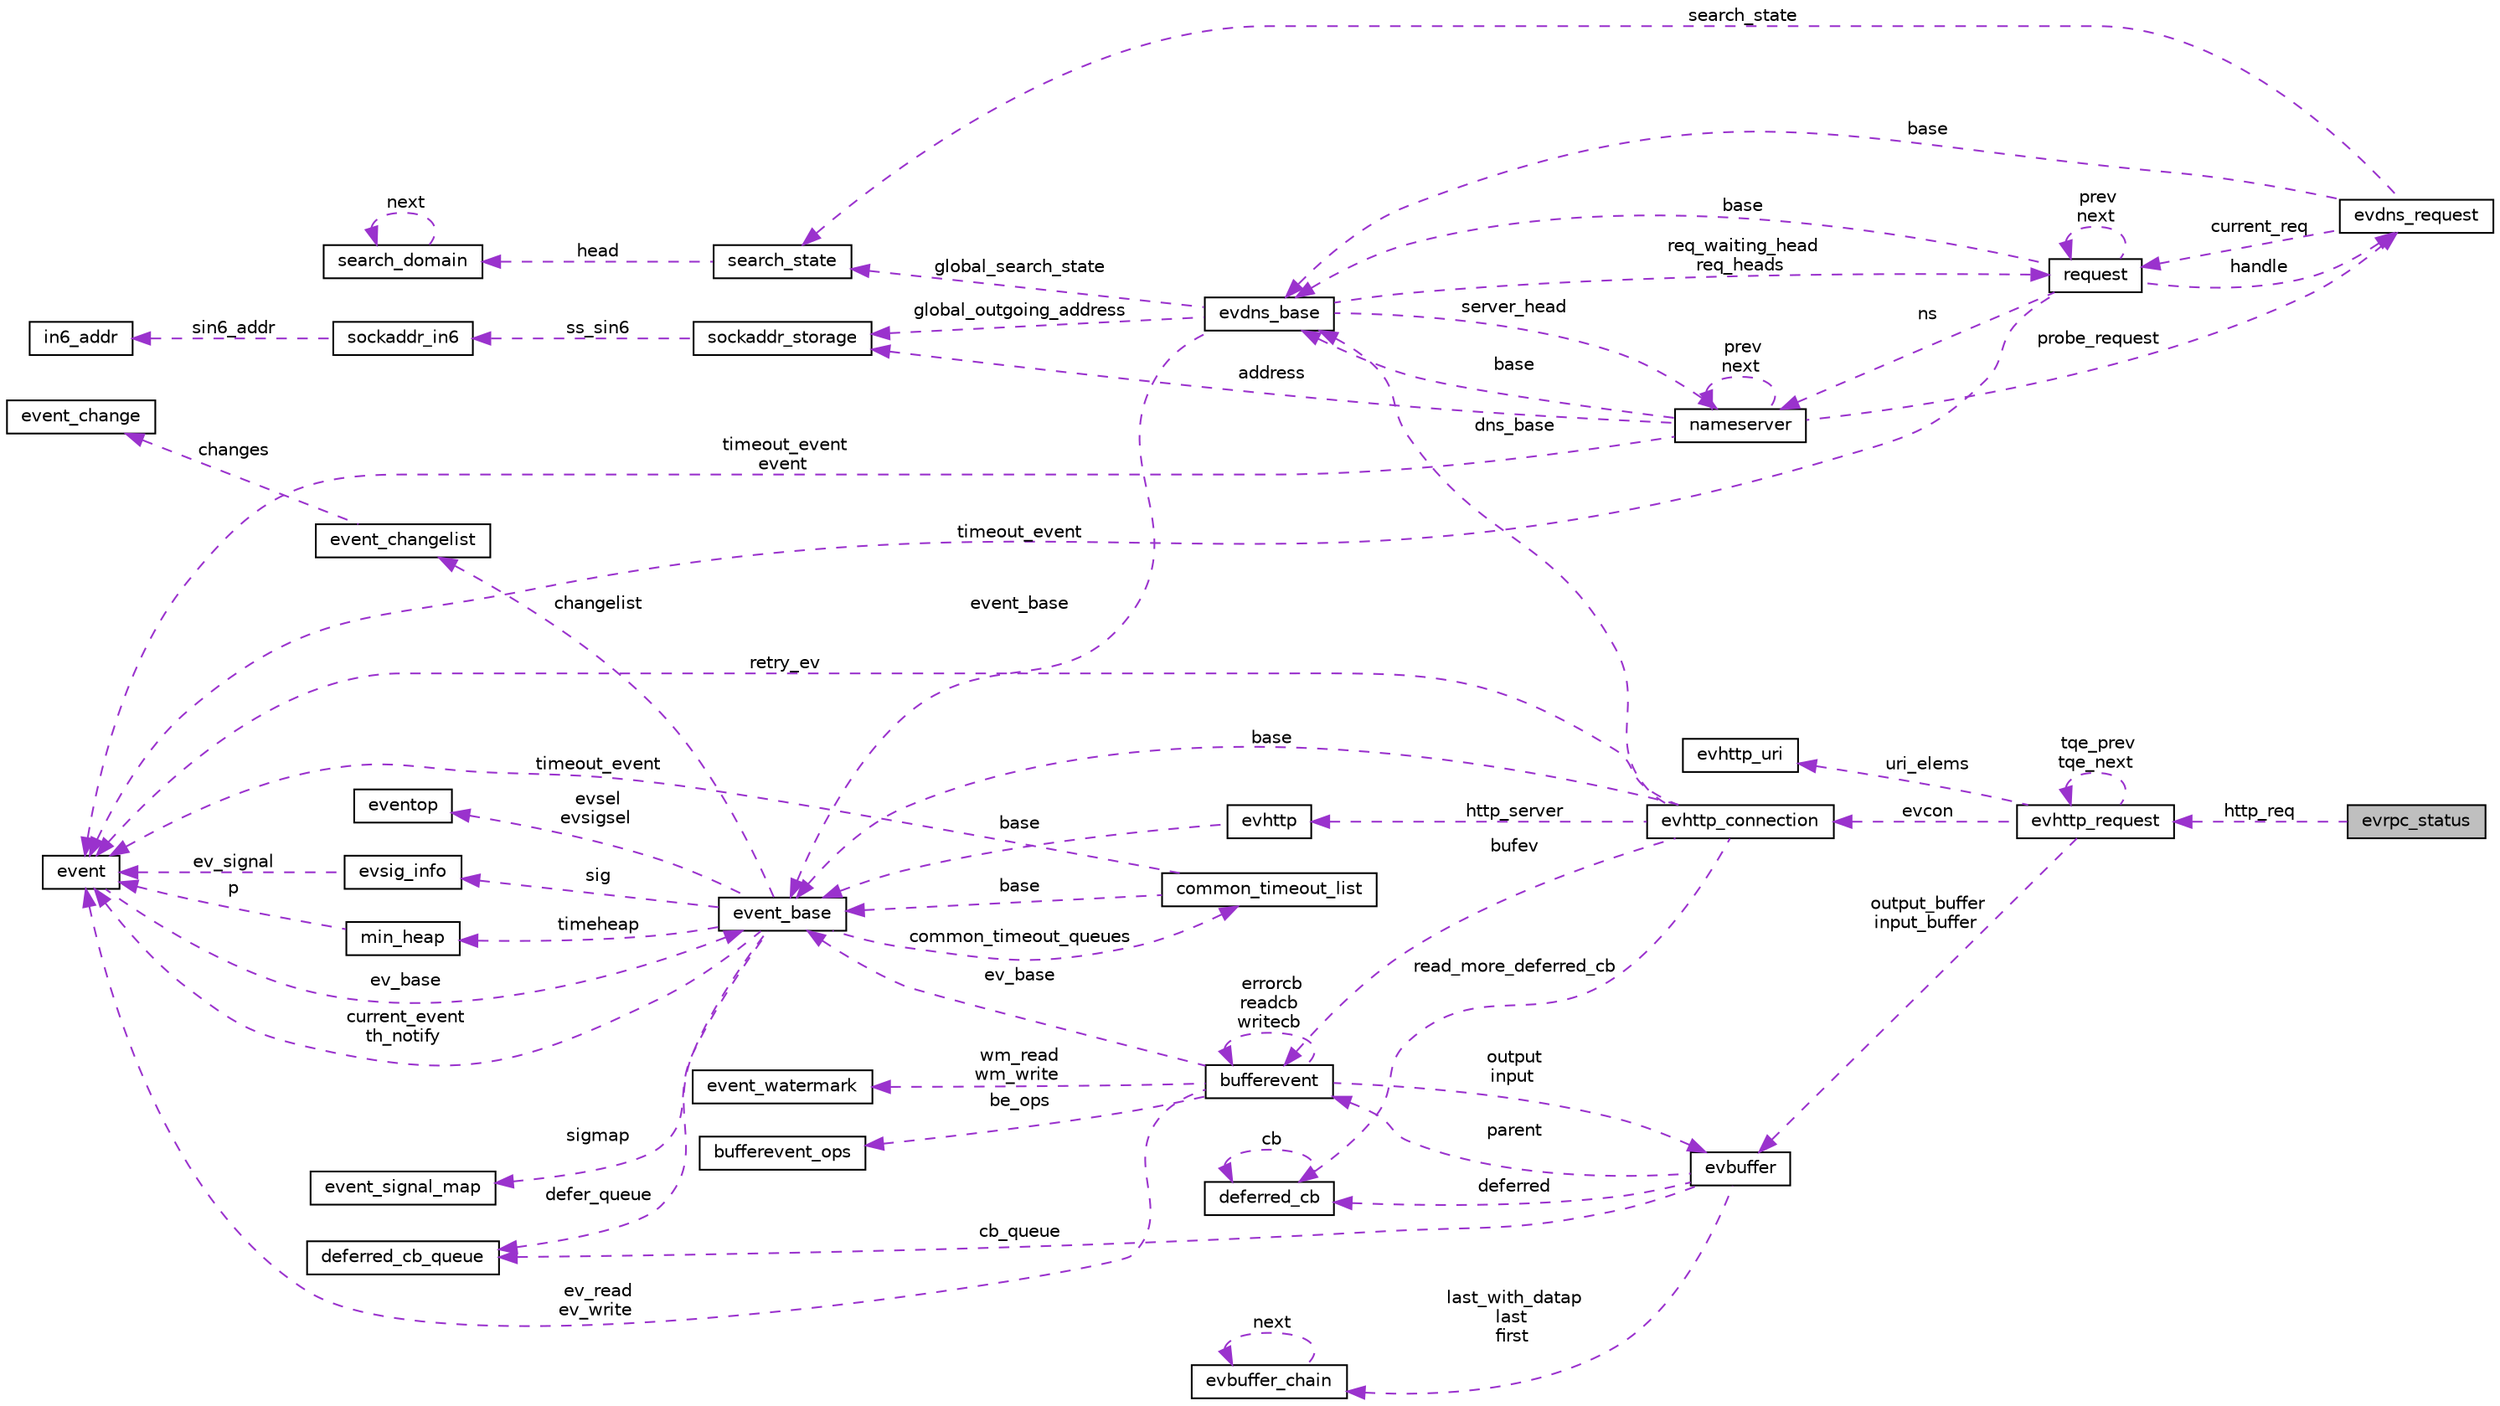 digraph G
{
  edge [fontname="Helvetica",fontsize="10",labelfontname="Helvetica",labelfontsize="10"];
  node [fontname="Helvetica",fontsize="10",shape=record];
  rankdir="LR";
  Node1 [label="evrpc_status",height=0.2,width=0.4,color="black", fillcolor="grey75", style="filled" fontcolor="black"];
  Node2 -> Node1 [dir="back",color="darkorchid3",fontsize="10",style="dashed",label=" http_req" ,fontname="Helvetica"];
  Node2 [label="evhttp_request",height=0.2,width=0.4,color="black", fillcolor="white", style="filled",URL="$structevhttp__request.html"];
  Node3 -> Node2 [dir="back",color="darkorchid3",fontsize="10",style="dashed",label=" evcon" ,fontname="Helvetica"];
  Node3 [label="evhttp_connection",height=0.2,width=0.4,color="black", fillcolor="white", style="filled",URL="$structevhttp__connection.html"];
  Node4 -> Node3 [dir="back",color="darkorchid3",fontsize="10",style="dashed",label=" dns_base" ,fontname="Helvetica"];
  Node4 [label="evdns_base",height=0.2,width=0.4,color="black", fillcolor="white", style="filled",URL="$structevdns__base.html"];
  Node5 -> Node4 [dir="back",color="darkorchid3",fontsize="10",style="dashed",label=" global_outgoing_address" ,fontname="Helvetica"];
  Node5 [label="sockaddr_storage",height=0.2,width=0.4,color="black", fillcolor="white", style="filled",URL="$structsockaddr__storage.html"];
  Node6 -> Node5 [dir="back",color="darkorchid3",fontsize="10",style="dashed",label=" ss_sin6" ,fontname="Helvetica"];
  Node6 [label="sockaddr_in6",height=0.2,width=0.4,color="black", fillcolor="white", style="filled",URL="$structsockaddr__in6.html"];
  Node7 -> Node6 [dir="back",color="darkorchid3",fontsize="10",style="dashed",label=" sin6_addr" ,fontname="Helvetica"];
  Node7 [label="in6_addr",height=0.2,width=0.4,color="black", fillcolor="white", style="filled",URL="$structin6__addr.html"];
  Node8 -> Node4 [dir="back",color="darkorchid3",fontsize="10",style="dashed",label=" server_head" ,fontname="Helvetica"];
  Node8 [label="nameserver",height=0.2,width=0.4,color="black", fillcolor="white", style="filled",URL="$structnameserver.html"];
  Node4 -> Node8 [dir="back",color="darkorchid3",fontsize="10",style="dashed",label=" base" ,fontname="Helvetica"];
  Node9 -> Node8 [dir="back",color="darkorchid3",fontsize="10",style="dashed",label=" timeout_event\nevent" ,fontname="Helvetica"];
  Node9 [label="event",height=0.2,width=0.4,color="black", fillcolor="white", style="filled",URL="$structevent.html"];
  Node10 -> Node9 [dir="back",color="darkorchid3",fontsize="10",style="dashed",label=" ev_base" ,fontname="Helvetica"];
  Node10 [label="event_base",height=0.2,width=0.4,color="black", fillcolor="white", style="filled",URL="$structevent__base.html"];
  Node11 -> Node10 [dir="back",color="darkorchid3",fontsize="10",style="dashed",label=" evsel\nevsigsel" ,fontname="Helvetica"];
  Node11 [label="eventop",height=0.2,width=0.4,color="black", fillcolor="white", style="filled",URL="$structeventop.html"];
  Node12 -> Node10 [dir="back",color="darkorchid3",fontsize="10",style="dashed",label=" sig" ,fontname="Helvetica"];
  Node12 [label="evsig_info",height=0.2,width=0.4,color="black", fillcolor="white", style="filled",URL="$structevsig__info.html"];
  Node9 -> Node12 [dir="back",color="darkorchid3",fontsize="10",style="dashed",label=" ev_signal" ,fontname="Helvetica"];
  Node13 -> Node10 [dir="back",color="darkorchid3",fontsize="10",style="dashed",label=" timeheap" ,fontname="Helvetica"];
  Node13 [label="min_heap",height=0.2,width=0.4,color="black", fillcolor="white", style="filled",URL="$structmin__heap.html"];
  Node9 -> Node13 [dir="back",color="darkorchid3",fontsize="10",style="dashed",label=" p" ,fontname="Helvetica"];
  Node14 -> Node10 [dir="back",color="darkorchid3",fontsize="10",style="dashed",label=" defer_queue" ,fontname="Helvetica"];
  Node14 [label="deferred_cb_queue",height=0.2,width=0.4,color="black", fillcolor="white", style="filled",URL="$structdeferred__cb__queue.html"];
  Node9 -> Node10 [dir="back",color="darkorchid3",fontsize="10",style="dashed",label=" current_event\nth_notify" ,fontname="Helvetica"];
  Node15 -> Node10 [dir="back",color="darkorchid3",fontsize="10",style="dashed",label=" common_timeout_queues" ,fontname="Helvetica"];
  Node15 [label="common_timeout_list",height=0.2,width=0.4,color="black", fillcolor="white", style="filled",URL="$structcommon__timeout__list.html"];
  Node9 -> Node15 [dir="back",color="darkorchid3",fontsize="10",style="dashed",label=" timeout_event" ,fontname="Helvetica"];
  Node10 -> Node15 [dir="back",color="darkorchid3",fontsize="10",style="dashed",label=" base" ,fontname="Helvetica"];
  Node16 -> Node10 [dir="back",color="darkorchid3",fontsize="10",style="dashed",label=" sigmap" ,fontname="Helvetica"];
  Node16 [label="event_signal_map",height=0.2,width=0.4,color="black", fillcolor="white", style="filled",URL="$structevent__signal__map.html"];
  Node17 -> Node10 [dir="back",color="darkorchid3",fontsize="10",style="dashed",label=" changelist" ,fontname="Helvetica"];
  Node17 [label="event_changelist",height=0.2,width=0.4,color="black", fillcolor="white", style="filled",URL="$structevent__changelist.html"];
  Node18 -> Node17 [dir="back",color="darkorchid3",fontsize="10",style="dashed",label=" changes" ,fontname="Helvetica"];
  Node18 [label="event_change",height=0.2,width=0.4,color="black", fillcolor="white", style="filled",URL="$structevent__change.html"];
  Node5 -> Node8 [dir="back",color="darkorchid3",fontsize="10",style="dashed",label=" address" ,fontname="Helvetica"];
  Node19 -> Node8 [dir="back",color="darkorchid3",fontsize="10",style="dashed",label=" probe_request" ,fontname="Helvetica"];
  Node19 [label="evdns_request",height=0.2,width=0.4,color="black", fillcolor="white", style="filled",URL="$structevdns__request.html"];
  Node4 -> Node19 [dir="back",color="darkorchid3",fontsize="10",style="dashed",label=" base" ,fontname="Helvetica"];
  Node20 -> Node19 [dir="back",color="darkorchid3",fontsize="10",style="dashed",label=" current_req" ,fontname="Helvetica"];
  Node20 [label="request",height=0.2,width=0.4,color="black", fillcolor="white", style="filled",URL="$structrequest.html"];
  Node4 -> Node20 [dir="back",color="darkorchid3",fontsize="10",style="dashed",label=" base" ,fontname="Helvetica"];
  Node9 -> Node20 [dir="back",color="darkorchid3",fontsize="10",style="dashed",label=" timeout_event" ,fontname="Helvetica"];
  Node19 -> Node20 [dir="back",color="darkorchid3",fontsize="10",style="dashed",label=" handle" ,fontname="Helvetica"];
  Node8 -> Node20 [dir="back",color="darkorchid3",fontsize="10",style="dashed",label=" ns" ,fontname="Helvetica"];
  Node20 -> Node20 [dir="back",color="darkorchid3",fontsize="10",style="dashed",label=" prev\nnext" ,fontname="Helvetica"];
  Node21 -> Node19 [dir="back",color="darkorchid3",fontsize="10",style="dashed",label=" search_state" ,fontname="Helvetica"];
  Node21 [label="search_state",height=0.2,width=0.4,color="black", fillcolor="white", style="filled",URL="$structsearch__state.html"];
  Node22 -> Node21 [dir="back",color="darkorchid3",fontsize="10",style="dashed",label=" head" ,fontname="Helvetica"];
  Node22 [label="search_domain",height=0.2,width=0.4,color="black", fillcolor="white", style="filled",URL="$structsearch__domain.html"];
  Node22 -> Node22 [dir="back",color="darkorchid3",fontsize="10",style="dashed",label=" next" ,fontname="Helvetica"];
  Node8 -> Node8 [dir="back",color="darkorchid3",fontsize="10",style="dashed",label=" prev\nnext" ,fontname="Helvetica"];
  Node20 -> Node4 [dir="back",color="darkorchid3",fontsize="10",style="dashed",label=" req_waiting_head\nreq_heads" ,fontname="Helvetica"];
  Node21 -> Node4 [dir="back",color="darkorchid3",fontsize="10",style="dashed",label=" global_search_state" ,fontname="Helvetica"];
  Node10 -> Node4 [dir="back",color="darkorchid3",fontsize="10",style="dashed",label=" event_base" ,fontname="Helvetica"];
  Node9 -> Node3 [dir="back",color="darkorchid3",fontsize="10",style="dashed",label=" retry_ev" ,fontname="Helvetica"];
  Node23 -> Node3 [dir="back",color="darkorchid3",fontsize="10",style="dashed",label=" http_server" ,fontname="Helvetica"];
  Node23 [label="evhttp",height=0.2,width=0.4,color="black", fillcolor="white", style="filled",URL="$structevhttp.html"];
  Node10 -> Node23 [dir="back",color="darkorchid3",fontsize="10",style="dashed",label=" base" ,fontname="Helvetica"];
  Node10 -> Node3 [dir="back",color="darkorchid3",fontsize="10",style="dashed",label=" base" ,fontname="Helvetica"];
  Node24 -> Node3 [dir="back",color="darkorchid3",fontsize="10",style="dashed",label=" read_more_deferred_cb" ,fontname="Helvetica"];
  Node24 [label="deferred_cb",height=0.2,width=0.4,color="black", fillcolor="white", style="filled",URL="$structdeferred__cb.html"];
  Node24 -> Node24 [dir="back",color="darkorchid3",fontsize="10",style="dashed",label=" cb" ,fontname="Helvetica"];
  Node25 -> Node3 [dir="back",color="darkorchid3",fontsize="10",style="dashed",label=" bufev" ,fontname="Helvetica"];
  Node25 [label="bufferevent",height=0.2,width=0.4,color="black", fillcolor="white", style="filled",URL="$structbufferevent.html"];
  Node26 -> Node25 [dir="back",color="darkorchid3",fontsize="10",style="dashed",label=" wm_read\nwm_write" ,fontname="Helvetica"];
  Node26 [label="event_watermark",height=0.2,width=0.4,color="black", fillcolor="white", style="filled",URL="$structevent__watermark.html"];
  Node9 -> Node25 [dir="back",color="darkorchid3",fontsize="10",style="dashed",label=" ev_read\nev_write" ,fontname="Helvetica"];
  Node27 -> Node25 [dir="back",color="darkorchid3",fontsize="10",style="dashed",label=" output\ninput" ,fontname="Helvetica"];
  Node27 [label="evbuffer",height=0.2,width=0.4,color="black", fillcolor="white", style="filled",URL="$structevbuffer.html"];
  Node14 -> Node27 [dir="back",color="darkorchid3",fontsize="10",style="dashed",label=" cb_queue" ,fontname="Helvetica"];
  Node28 -> Node27 [dir="back",color="darkorchid3",fontsize="10",style="dashed",label=" last_with_datap\nlast\nfirst" ,fontname="Helvetica"];
  Node28 [label="evbuffer_chain",height=0.2,width=0.4,color="black", fillcolor="white", style="filled",URL="$structevbuffer__chain.html"];
  Node28 -> Node28 [dir="back",color="darkorchid3",fontsize="10",style="dashed",label=" next" ,fontname="Helvetica"];
  Node25 -> Node27 [dir="back",color="darkorchid3",fontsize="10",style="dashed",label=" parent" ,fontname="Helvetica"];
  Node24 -> Node27 [dir="back",color="darkorchid3",fontsize="10",style="dashed",label=" deferred" ,fontname="Helvetica"];
  Node10 -> Node25 [dir="back",color="darkorchid3",fontsize="10",style="dashed",label=" ev_base" ,fontname="Helvetica"];
  Node25 -> Node25 [dir="back",color="darkorchid3",fontsize="10",style="dashed",label=" errorcb\nreadcb\nwritecb" ,fontname="Helvetica"];
  Node29 -> Node25 [dir="back",color="darkorchid3",fontsize="10",style="dashed",label=" be_ops" ,fontname="Helvetica"];
  Node29 [label="bufferevent_ops",height=0.2,width=0.4,color="black", fillcolor="white", style="filled",URL="$structbufferevent__ops.html"];
  Node30 -> Node2 [dir="back",color="darkorchid3",fontsize="10",style="dashed",label=" uri_elems" ,fontname="Helvetica"];
  Node30 [label="evhttp_uri",height=0.2,width=0.4,color="black", fillcolor="white", style="filled",URL="$structevhttp__uri.html"];
  Node27 -> Node2 [dir="back",color="darkorchid3",fontsize="10",style="dashed",label=" output_buffer\ninput_buffer" ,fontname="Helvetica"];
  Node2 -> Node2 [dir="back",color="darkorchid3",fontsize="10",style="dashed",label=" tqe_prev\ntqe_next" ,fontname="Helvetica"];
}
